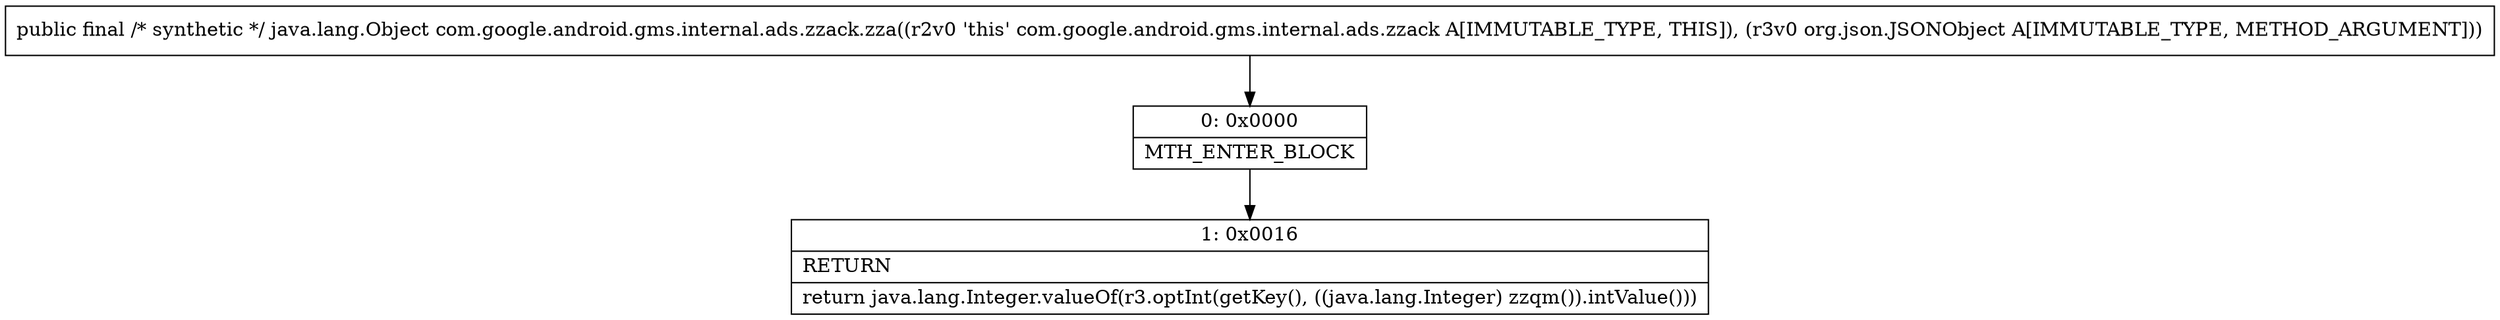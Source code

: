 digraph "CFG forcom.google.android.gms.internal.ads.zzack.zza(Lorg\/json\/JSONObject;)Ljava\/lang\/Object;" {
Node_0 [shape=record,label="{0\:\ 0x0000|MTH_ENTER_BLOCK\l}"];
Node_1 [shape=record,label="{1\:\ 0x0016|RETURN\l|return java.lang.Integer.valueOf(r3.optInt(getKey(), ((java.lang.Integer) zzqm()).intValue()))\l}"];
MethodNode[shape=record,label="{public final \/* synthetic *\/ java.lang.Object com.google.android.gms.internal.ads.zzack.zza((r2v0 'this' com.google.android.gms.internal.ads.zzack A[IMMUTABLE_TYPE, THIS]), (r3v0 org.json.JSONObject A[IMMUTABLE_TYPE, METHOD_ARGUMENT])) }"];
MethodNode -> Node_0;
Node_0 -> Node_1;
}

